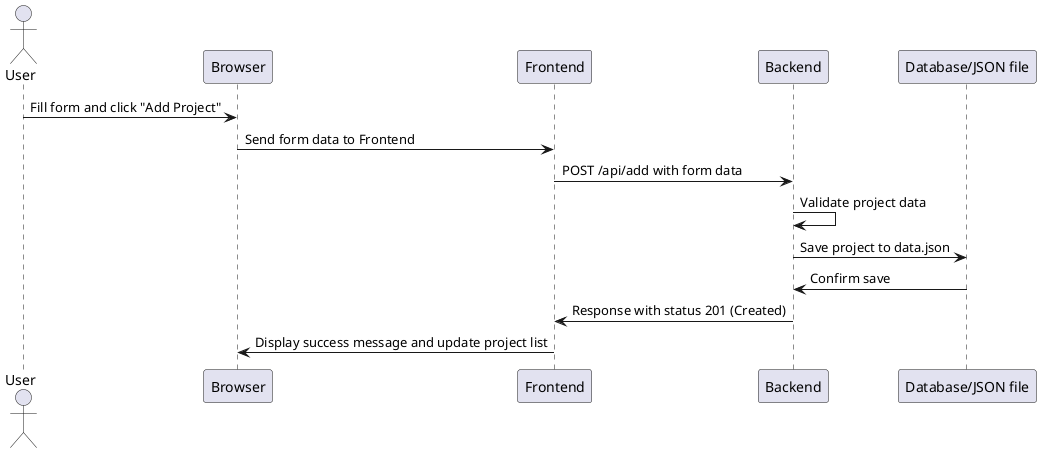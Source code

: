 @startuml
actor User
participant "Browser" as B
participant "Frontend" as F
participant "Backend" as BE
participant "Database/JSON file" as DB

User -> B: Fill form and click "Add Project"
B -> F: Send form data to Frontend
F -> BE: POST /api/add with form data
BE -> BE: Validate project data
BE -> DB: Save project to data.json
DB -> BE: Confirm save
BE -> F: Response with status 201 (Created)
F -> B: Display success message and update project list
@enduml
